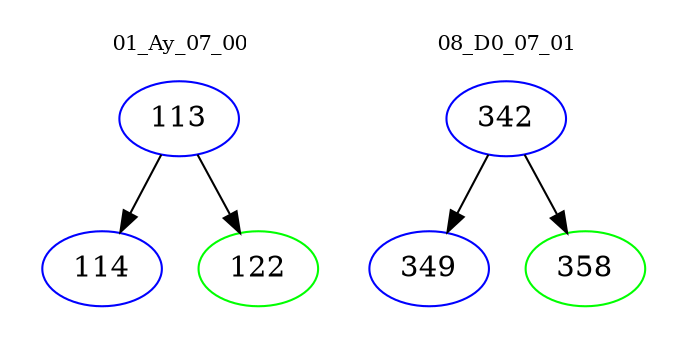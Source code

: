 digraph{
subgraph cluster_0 {
color = white
label = "01_Ay_07_00";
fontsize=10;
T0_113 [label="113", color="blue"]
T0_113 -> T0_114 [color="black"]
T0_114 [label="114", color="blue"]
T0_113 -> T0_122 [color="black"]
T0_122 [label="122", color="green"]
}
subgraph cluster_1 {
color = white
label = "08_D0_07_01";
fontsize=10;
T1_342 [label="342", color="blue"]
T1_342 -> T1_349 [color="black"]
T1_349 [label="349", color="blue"]
T1_342 -> T1_358 [color="black"]
T1_358 [label="358", color="green"]
}
}
